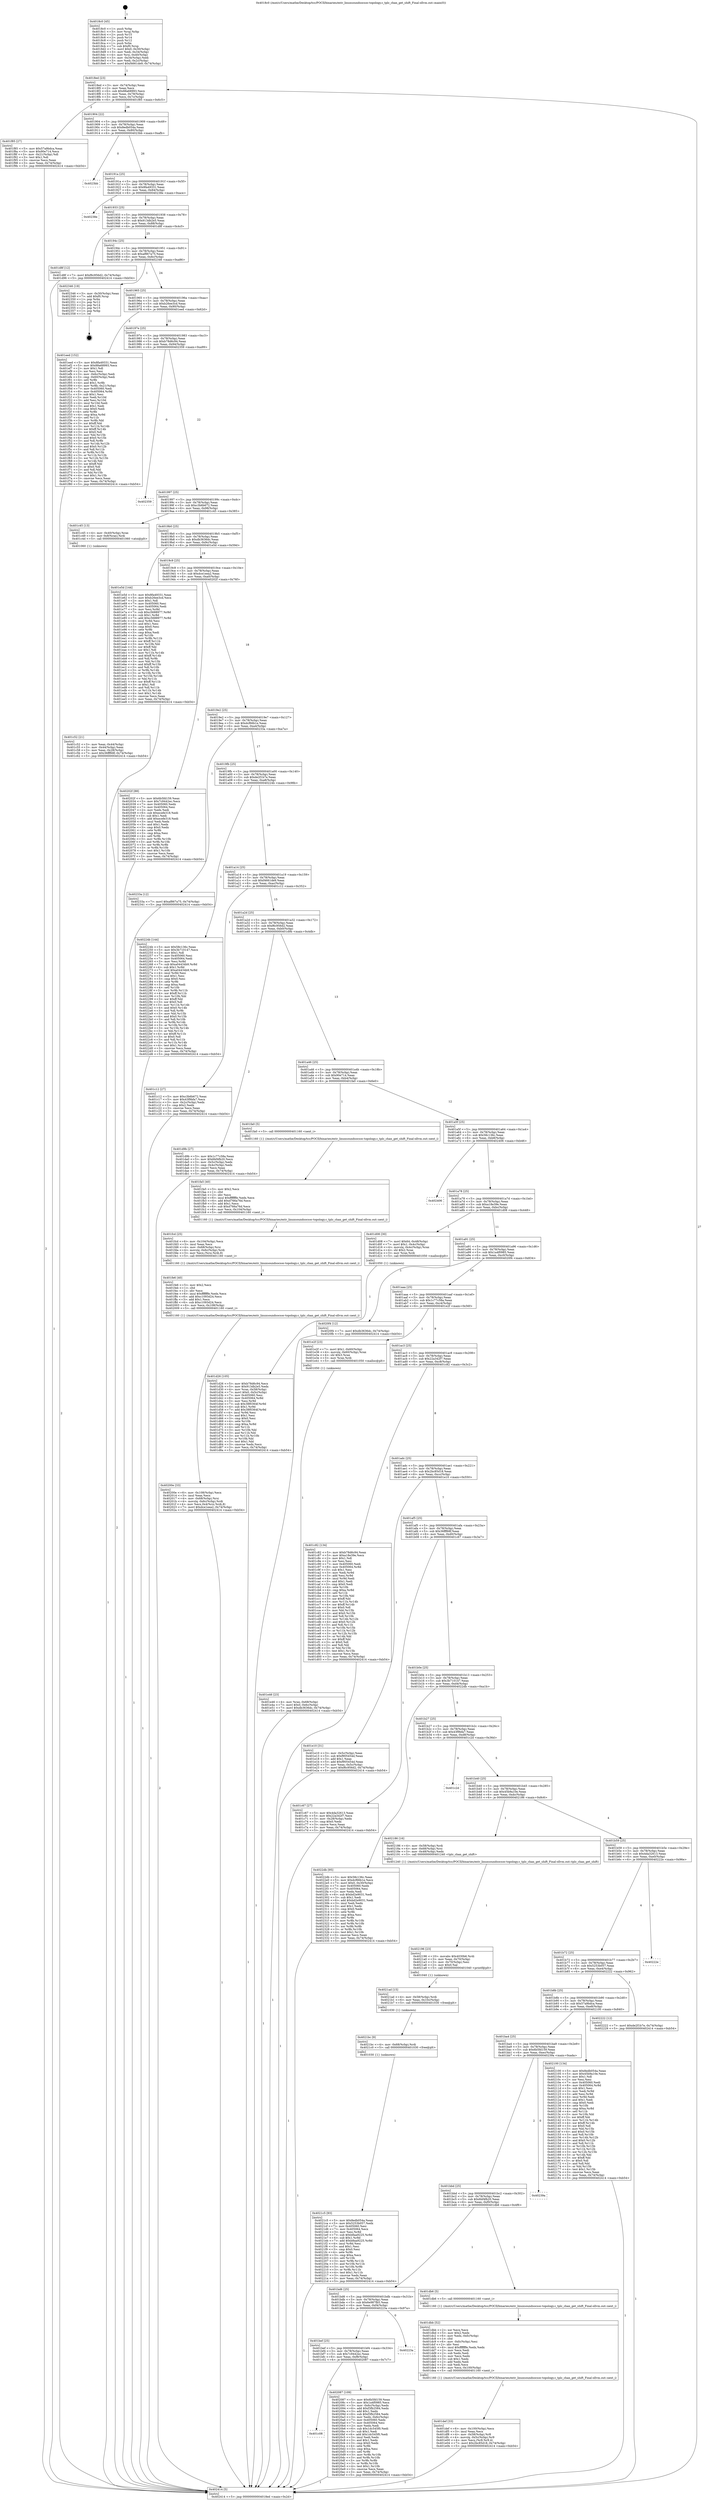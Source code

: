 digraph "0x4018c0" {
  label = "0x4018c0 (/mnt/c/Users/mathe/Desktop/tcc/POCII/binaries/extr_linuxsoundsocsoc-topology.c_tplc_chan_get_shift_Final-ollvm.out::main(0))"
  labelloc = "t"
  node[shape=record]

  Entry [label="",width=0.3,height=0.3,shape=circle,fillcolor=black,style=filled]
  "0x4018ed" [label="{
     0x4018ed [23]\l
     | [instrs]\l
     &nbsp;&nbsp;0x4018ed \<+3\>: mov -0x74(%rbp),%eax\l
     &nbsp;&nbsp;0x4018f0 \<+2\>: mov %eax,%ecx\l
     &nbsp;&nbsp;0x4018f2 \<+6\>: sub $0x88a68993,%ecx\l
     &nbsp;&nbsp;0x4018f8 \<+3\>: mov %eax,-0x78(%rbp)\l
     &nbsp;&nbsp;0x4018fb \<+3\>: mov %ecx,-0x7c(%rbp)\l
     &nbsp;&nbsp;0x4018fe \<+6\>: je 0000000000401f85 \<main+0x6c5\>\l
  }"]
  "0x401f85" [label="{
     0x401f85 [27]\l
     | [instrs]\l
     &nbsp;&nbsp;0x401f85 \<+5\>: mov $0x57a9bdca,%eax\l
     &nbsp;&nbsp;0x401f8a \<+5\>: mov $0x90e714,%ecx\l
     &nbsp;&nbsp;0x401f8f \<+3\>: mov -0x21(%rbp),%dl\l
     &nbsp;&nbsp;0x401f92 \<+3\>: test $0x1,%dl\l
     &nbsp;&nbsp;0x401f95 \<+3\>: cmovne %ecx,%eax\l
     &nbsp;&nbsp;0x401f98 \<+3\>: mov %eax,-0x74(%rbp)\l
     &nbsp;&nbsp;0x401f9b \<+5\>: jmp 0000000000402414 \<main+0xb54\>\l
  }"]
  "0x401904" [label="{
     0x401904 [22]\l
     | [instrs]\l
     &nbsp;&nbsp;0x401904 \<+5\>: jmp 0000000000401909 \<main+0x49\>\l
     &nbsp;&nbsp;0x401909 \<+3\>: mov -0x78(%rbp),%eax\l
     &nbsp;&nbsp;0x40190c \<+5\>: sub $0x8edb054a,%eax\l
     &nbsp;&nbsp;0x401911 \<+3\>: mov %eax,-0x80(%rbp)\l
     &nbsp;&nbsp;0x401914 \<+6\>: je 00000000004023bb \<main+0xafb\>\l
  }"]
  Exit [label="",width=0.3,height=0.3,shape=circle,fillcolor=black,style=filled,peripheries=2]
  "0x4023bb" [label="{
     0x4023bb\l
  }", style=dashed]
  "0x40191a" [label="{
     0x40191a [25]\l
     | [instrs]\l
     &nbsp;&nbsp;0x40191a \<+5\>: jmp 000000000040191f \<main+0x5f\>\l
     &nbsp;&nbsp;0x40191f \<+3\>: mov -0x78(%rbp),%eax\l
     &nbsp;&nbsp;0x401922 \<+5\>: sub $0x8fa49331,%eax\l
     &nbsp;&nbsp;0x401927 \<+6\>: mov %eax,-0x84(%rbp)\l
     &nbsp;&nbsp;0x40192d \<+6\>: je 000000000040238e \<main+0xace\>\l
  }"]
  "0x4021c5" [label="{
     0x4021c5 [93]\l
     | [instrs]\l
     &nbsp;&nbsp;0x4021c5 \<+5\>: mov $0x8edb054a,%eax\l
     &nbsp;&nbsp;0x4021ca \<+5\>: mov $0x5253b057,%edx\l
     &nbsp;&nbsp;0x4021cf \<+7\>: mov 0x405060,%esi\l
     &nbsp;&nbsp;0x4021d6 \<+7\>: mov 0x405064,%ecx\l
     &nbsp;&nbsp;0x4021dd \<+3\>: mov %esi,%r8d\l
     &nbsp;&nbsp;0x4021e0 \<+7\>: sub $0xb8aa9225,%r8d\l
     &nbsp;&nbsp;0x4021e7 \<+4\>: sub $0x1,%r8d\l
     &nbsp;&nbsp;0x4021eb \<+7\>: add $0xb8aa9225,%r8d\l
     &nbsp;&nbsp;0x4021f2 \<+4\>: imul %r8d,%esi\l
     &nbsp;&nbsp;0x4021f6 \<+3\>: and $0x1,%esi\l
     &nbsp;&nbsp;0x4021f9 \<+3\>: cmp $0x0,%esi\l
     &nbsp;&nbsp;0x4021fc \<+4\>: sete %r9b\l
     &nbsp;&nbsp;0x402200 \<+3\>: cmp $0xa,%ecx\l
     &nbsp;&nbsp;0x402203 \<+4\>: setl %r10b\l
     &nbsp;&nbsp;0x402207 \<+3\>: mov %r9b,%r11b\l
     &nbsp;&nbsp;0x40220a \<+3\>: and %r10b,%r11b\l
     &nbsp;&nbsp;0x40220d \<+3\>: xor %r10b,%r9b\l
     &nbsp;&nbsp;0x402210 \<+3\>: or %r9b,%r11b\l
     &nbsp;&nbsp;0x402213 \<+4\>: test $0x1,%r11b\l
     &nbsp;&nbsp;0x402217 \<+3\>: cmovne %edx,%eax\l
     &nbsp;&nbsp;0x40221a \<+3\>: mov %eax,-0x74(%rbp)\l
     &nbsp;&nbsp;0x40221d \<+5\>: jmp 0000000000402414 \<main+0xb54\>\l
  }"]
  "0x40238e" [label="{
     0x40238e\l
  }", style=dashed]
  "0x401933" [label="{
     0x401933 [25]\l
     | [instrs]\l
     &nbsp;&nbsp;0x401933 \<+5\>: jmp 0000000000401938 \<main+0x78\>\l
     &nbsp;&nbsp;0x401938 \<+3\>: mov -0x78(%rbp),%eax\l
     &nbsp;&nbsp;0x40193b \<+5\>: sub $0x913db2e5,%eax\l
     &nbsp;&nbsp;0x401940 \<+6\>: mov %eax,-0x88(%rbp)\l
     &nbsp;&nbsp;0x401946 \<+6\>: je 0000000000401d8f \<main+0x4cf\>\l
  }"]
  "0x4021bc" [label="{
     0x4021bc [9]\l
     | [instrs]\l
     &nbsp;&nbsp;0x4021bc \<+4\>: mov -0x68(%rbp),%rdi\l
     &nbsp;&nbsp;0x4021c0 \<+5\>: call 0000000000401030 \<free@plt\>\l
     | [calls]\l
     &nbsp;&nbsp;0x401030 \{1\} (unknown)\l
  }"]
  "0x401d8f" [label="{
     0x401d8f [12]\l
     | [instrs]\l
     &nbsp;&nbsp;0x401d8f \<+7\>: movl $0xf6c956d2,-0x74(%rbp)\l
     &nbsp;&nbsp;0x401d96 \<+5\>: jmp 0000000000402414 \<main+0xb54\>\l
  }"]
  "0x40194c" [label="{
     0x40194c [25]\l
     | [instrs]\l
     &nbsp;&nbsp;0x40194c \<+5\>: jmp 0000000000401951 \<main+0x91\>\l
     &nbsp;&nbsp;0x401951 \<+3\>: mov -0x78(%rbp),%eax\l
     &nbsp;&nbsp;0x401954 \<+5\>: sub $0xaf867a75,%eax\l
     &nbsp;&nbsp;0x401959 \<+6\>: mov %eax,-0x8c(%rbp)\l
     &nbsp;&nbsp;0x40195f \<+6\>: je 0000000000402346 \<main+0xa86\>\l
  }"]
  "0x4021ad" [label="{
     0x4021ad [15]\l
     | [instrs]\l
     &nbsp;&nbsp;0x4021ad \<+4\>: mov -0x58(%rbp),%rdi\l
     &nbsp;&nbsp;0x4021b1 \<+6\>: mov %eax,-0x10c(%rbp)\l
     &nbsp;&nbsp;0x4021b7 \<+5\>: call 0000000000401030 \<free@plt\>\l
     | [calls]\l
     &nbsp;&nbsp;0x401030 \{1\} (unknown)\l
  }"]
  "0x402346" [label="{
     0x402346 [19]\l
     | [instrs]\l
     &nbsp;&nbsp;0x402346 \<+3\>: mov -0x30(%rbp),%eax\l
     &nbsp;&nbsp;0x402349 \<+7\>: add $0xf0,%rsp\l
     &nbsp;&nbsp;0x402350 \<+1\>: pop %rbx\l
     &nbsp;&nbsp;0x402351 \<+2\>: pop %r12\l
     &nbsp;&nbsp;0x402353 \<+2\>: pop %r14\l
     &nbsp;&nbsp;0x402355 \<+2\>: pop %r15\l
     &nbsp;&nbsp;0x402357 \<+1\>: pop %rbp\l
     &nbsp;&nbsp;0x402358 \<+1\>: ret\l
  }"]
  "0x401965" [label="{
     0x401965 [25]\l
     | [instrs]\l
     &nbsp;&nbsp;0x401965 \<+5\>: jmp 000000000040196a \<main+0xaa\>\l
     &nbsp;&nbsp;0x40196a \<+3\>: mov -0x78(%rbp),%eax\l
     &nbsp;&nbsp;0x40196d \<+5\>: sub $0xb26ee3cd,%eax\l
     &nbsp;&nbsp;0x401972 \<+6\>: mov %eax,-0x90(%rbp)\l
     &nbsp;&nbsp;0x401978 \<+6\>: je 0000000000401eed \<main+0x62d\>\l
  }"]
  "0x402196" [label="{
     0x402196 [23]\l
     | [instrs]\l
     &nbsp;&nbsp;0x402196 \<+10\>: movabs $0x4030b6,%rdi\l
     &nbsp;&nbsp;0x4021a0 \<+3\>: mov %eax,-0x70(%rbp)\l
     &nbsp;&nbsp;0x4021a3 \<+3\>: mov -0x70(%rbp),%esi\l
     &nbsp;&nbsp;0x4021a6 \<+2\>: mov $0x0,%al\l
     &nbsp;&nbsp;0x4021a8 \<+5\>: call 0000000000401040 \<printf@plt\>\l
     | [calls]\l
     &nbsp;&nbsp;0x401040 \{1\} (unknown)\l
  }"]
  "0x401eed" [label="{
     0x401eed [152]\l
     | [instrs]\l
     &nbsp;&nbsp;0x401eed \<+5\>: mov $0x8fa49331,%eax\l
     &nbsp;&nbsp;0x401ef2 \<+5\>: mov $0x88a68993,%ecx\l
     &nbsp;&nbsp;0x401ef7 \<+2\>: mov $0x1,%dl\l
     &nbsp;&nbsp;0x401ef9 \<+2\>: xor %esi,%esi\l
     &nbsp;&nbsp;0x401efb \<+3\>: mov -0x6c(%rbp),%edi\l
     &nbsp;&nbsp;0x401efe \<+3\>: cmp -0x60(%rbp),%edi\l
     &nbsp;&nbsp;0x401f01 \<+4\>: setl %r8b\l
     &nbsp;&nbsp;0x401f05 \<+4\>: and $0x1,%r8b\l
     &nbsp;&nbsp;0x401f09 \<+4\>: mov %r8b,-0x21(%rbp)\l
     &nbsp;&nbsp;0x401f0d \<+7\>: mov 0x405060,%edi\l
     &nbsp;&nbsp;0x401f14 \<+8\>: mov 0x405064,%r9d\l
     &nbsp;&nbsp;0x401f1c \<+3\>: sub $0x1,%esi\l
     &nbsp;&nbsp;0x401f1f \<+3\>: mov %edi,%r10d\l
     &nbsp;&nbsp;0x401f22 \<+3\>: add %esi,%r10d\l
     &nbsp;&nbsp;0x401f25 \<+4\>: imul %r10d,%edi\l
     &nbsp;&nbsp;0x401f29 \<+3\>: and $0x1,%edi\l
     &nbsp;&nbsp;0x401f2c \<+3\>: cmp $0x0,%edi\l
     &nbsp;&nbsp;0x401f2f \<+4\>: sete %r8b\l
     &nbsp;&nbsp;0x401f33 \<+4\>: cmp $0xa,%r9d\l
     &nbsp;&nbsp;0x401f37 \<+4\>: setl %r11b\l
     &nbsp;&nbsp;0x401f3b \<+3\>: mov %r8b,%bl\l
     &nbsp;&nbsp;0x401f3e \<+3\>: xor $0xff,%bl\l
     &nbsp;&nbsp;0x401f41 \<+3\>: mov %r11b,%r14b\l
     &nbsp;&nbsp;0x401f44 \<+4\>: xor $0xff,%r14b\l
     &nbsp;&nbsp;0x401f48 \<+3\>: xor $0x0,%dl\l
     &nbsp;&nbsp;0x401f4b \<+3\>: mov %bl,%r15b\l
     &nbsp;&nbsp;0x401f4e \<+4\>: and $0x0,%r15b\l
     &nbsp;&nbsp;0x401f52 \<+3\>: and %dl,%r8b\l
     &nbsp;&nbsp;0x401f55 \<+3\>: mov %r14b,%r12b\l
     &nbsp;&nbsp;0x401f58 \<+4\>: and $0x0,%r12b\l
     &nbsp;&nbsp;0x401f5c \<+3\>: and %dl,%r11b\l
     &nbsp;&nbsp;0x401f5f \<+3\>: or %r8b,%r15b\l
     &nbsp;&nbsp;0x401f62 \<+3\>: or %r11b,%r12b\l
     &nbsp;&nbsp;0x401f65 \<+3\>: xor %r12b,%r15b\l
     &nbsp;&nbsp;0x401f68 \<+3\>: or %r14b,%bl\l
     &nbsp;&nbsp;0x401f6b \<+3\>: xor $0xff,%bl\l
     &nbsp;&nbsp;0x401f6e \<+3\>: or $0x0,%dl\l
     &nbsp;&nbsp;0x401f71 \<+2\>: and %dl,%bl\l
     &nbsp;&nbsp;0x401f73 \<+3\>: or %bl,%r15b\l
     &nbsp;&nbsp;0x401f76 \<+4\>: test $0x1,%r15b\l
     &nbsp;&nbsp;0x401f7a \<+3\>: cmovne %ecx,%eax\l
     &nbsp;&nbsp;0x401f7d \<+3\>: mov %eax,-0x74(%rbp)\l
     &nbsp;&nbsp;0x401f80 \<+5\>: jmp 0000000000402414 \<main+0xb54\>\l
  }"]
  "0x40197e" [label="{
     0x40197e [25]\l
     | [instrs]\l
     &nbsp;&nbsp;0x40197e \<+5\>: jmp 0000000000401983 \<main+0xc3\>\l
     &nbsp;&nbsp;0x401983 \<+3\>: mov -0x78(%rbp),%eax\l
     &nbsp;&nbsp;0x401986 \<+5\>: sub $0xb78d6c94,%eax\l
     &nbsp;&nbsp;0x40198b \<+6\>: mov %eax,-0x94(%rbp)\l
     &nbsp;&nbsp;0x401991 \<+6\>: je 0000000000402359 \<main+0xa99\>\l
  }"]
  "0x401c08" [label="{
     0x401c08\l
  }", style=dashed]
  "0x402359" [label="{
     0x402359\l
  }", style=dashed]
  "0x401997" [label="{
     0x401997 [25]\l
     | [instrs]\l
     &nbsp;&nbsp;0x401997 \<+5\>: jmp 000000000040199c \<main+0xdc\>\l
     &nbsp;&nbsp;0x40199c \<+3\>: mov -0x78(%rbp),%eax\l
     &nbsp;&nbsp;0x40199f \<+5\>: sub $0xc3b6b672,%eax\l
     &nbsp;&nbsp;0x4019a4 \<+6\>: mov %eax,-0x98(%rbp)\l
     &nbsp;&nbsp;0x4019aa \<+6\>: je 0000000000401c45 \<main+0x385\>\l
  }"]
  "0x402087" [label="{
     0x402087 [109]\l
     | [instrs]\l
     &nbsp;&nbsp;0x402087 \<+5\>: mov $0x6b5fd159,%eax\l
     &nbsp;&nbsp;0x40208c \<+5\>: mov $0x1a4f0985,%ecx\l
     &nbsp;&nbsp;0x402091 \<+3\>: mov -0x6c(%rbp),%edx\l
     &nbsp;&nbsp;0x402094 \<+6\>: add $0xf3fb2584,%edx\l
     &nbsp;&nbsp;0x40209a \<+3\>: add $0x1,%edx\l
     &nbsp;&nbsp;0x40209d \<+6\>: sub $0xf3fb2584,%edx\l
     &nbsp;&nbsp;0x4020a3 \<+3\>: mov %edx,-0x6c(%rbp)\l
     &nbsp;&nbsp;0x4020a6 \<+7\>: mov 0x405060,%edx\l
     &nbsp;&nbsp;0x4020ad \<+7\>: mov 0x405064,%esi\l
     &nbsp;&nbsp;0x4020b4 \<+2\>: mov %edx,%edi\l
     &nbsp;&nbsp;0x4020b6 \<+6\>: sub $0x1dc545f0,%edi\l
     &nbsp;&nbsp;0x4020bc \<+3\>: sub $0x1,%edi\l
     &nbsp;&nbsp;0x4020bf \<+6\>: add $0x1dc545f0,%edi\l
     &nbsp;&nbsp;0x4020c5 \<+3\>: imul %edi,%edx\l
     &nbsp;&nbsp;0x4020c8 \<+3\>: and $0x1,%edx\l
     &nbsp;&nbsp;0x4020cb \<+3\>: cmp $0x0,%edx\l
     &nbsp;&nbsp;0x4020ce \<+4\>: sete %r8b\l
     &nbsp;&nbsp;0x4020d2 \<+3\>: cmp $0xa,%esi\l
     &nbsp;&nbsp;0x4020d5 \<+4\>: setl %r9b\l
     &nbsp;&nbsp;0x4020d9 \<+3\>: mov %r8b,%r10b\l
     &nbsp;&nbsp;0x4020dc \<+3\>: and %r9b,%r10b\l
     &nbsp;&nbsp;0x4020df \<+3\>: xor %r9b,%r8b\l
     &nbsp;&nbsp;0x4020e2 \<+3\>: or %r8b,%r10b\l
     &nbsp;&nbsp;0x4020e5 \<+4\>: test $0x1,%r10b\l
     &nbsp;&nbsp;0x4020e9 \<+3\>: cmovne %ecx,%eax\l
     &nbsp;&nbsp;0x4020ec \<+3\>: mov %eax,-0x74(%rbp)\l
     &nbsp;&nbsp;0x4020ef \<+5\>: jmp 0000000000402414 \<main+0xb54\>\l
  }"]
  "0x401c45" [label="{
     0x401c45 [13]\l
     | [instrs]\l
     &nbsp;&nbsp;0x401c45 \<+4\>: mov -0x40(%rbp),%rax\l
     &nbsp;&nbsp;0x401c49 \<+4\>: mov 0x8(%rax),%rdi\l
     &nbsp;&nbsp;0x401c4d \<+5\>: call 0000000000401060 \<atoi@plt\>\l
     | [calls]\l
     &nbsp;&nbsp;0x401060 \{1\} (unknown)\l
  }"]
  "0x4019b0" [label="{
     0x4019b0 [25]\l
     | [instrs]\l
     &nbsp;&nbsp;0x4019b0 \<+5\>: jmp 00000000004019b5 \<main+0xf5\>\l
     &nbsp;&nbsp;0x4019b5 \<+3\>: mov -0x78(%rbp),%eax\l
     &nbsp;&nbsp;0x4019b8 \<+5\>: sub $0xdb3636dc,%eax\l
     &nbsp;&nbsp;0x4019bd \<+6\>: mov %eax,-0x9c(%rbp)\l
     &nbsp;&nbsp;0x4019c3 \<+6\>: je 0000000000401e5d \<main+0x59d\>\l
  }"]
  "0x401bef" [label="{
     0x401bef [25]\l
     | [instrs]\l
     &nbsp;&nbsp;0x401bef \<+5\>: jmp 0000000000401bf4 \<main+0x334\>\l
     &nbsp;&nbsp;0x401bf4 \<+3\>: mov -0x78(%rbp),%eax\l
     &nbsp;&nbsp;0x401bf7 \<+5\>: sub $0x7c9442ec,%eax\l
     &nbsp;&nbsp;0x401bfc \<+6\>: mov %eax,-0xf8(%rbp)\l
     &nbsp;&nbsp;0x401c02 \<+6\>: je 0000000000402087 \<main+0x7c7\>\l
  }"]
  "0x401e5d" [label="{
     0x401e5d [144]\l
     | [instrs]\l
     &nbsp;&nbsp;0x401e5d \<+5\>: mov $0x8fa49331,%eax\l
     &nbsp;&nbsp;0x401e62 \<+5\>: mov $0xb26ee3cd,%ecx\l
     &nbsp;&nbsp;0x401e67 \<+2\>: mov $0x1,%dl\l
     &nbsp;&nbsp;0x401e69 \<+7\>: mov 0x405060,%esi\l
     &nbsp;&nbsp;0x401e70 \<+7\>: mov 0x405064,%edi\l
     &nbsp;&nbsp;0x401e77 \<+3\>: mov %esi,%r8d\l
     &nbsp;&nbsp;0x401e7a \<+7\>: sub $0xc5688977,%r8d\l
     &nbsp;&nbsp;0x401e81 \<+4\>: sub $0x1,%r8d\l
     &nbsp;&nbsp;0x401e85 \<+7\>: add $0xc5688977,%r8d\l
     &nbsp;&nbsp;0x401e8c \<+4\>: imul %r8d,%esi\l
     &nbsp;&nbsp;0x401e90 \<+3\>: and $0x1,%esi\l
     &nbsp;&nbsp;0x401e93 \<+3\>: cmp $0x0,%esi\l
     &nbsp;&nbsp;0x401e96 \<+4\>: sete %r9b\l
     &nbsp;&nbsp;0x401e9a \<+3\>: cmp $0xa,%edi\l
     &nbsp;&nbsp;0x401e9d \<+4\>: setl %r10b\l
     &nbsp;&nbsp;0x401ea1 \<+3\>: mov %r9b,%r11b\l
     &nbsp;&nbsp;0x401ea4 \<+4\>: xor $0xff,%r11b\l
     &nbsp;&nbsp;0x401ea8 \<+3\>: mov %r10b,%bl\l
     &nbsp;&nbsp;0x401eab \<+3\>: xor $0xff,%bl\l
     &nbsp;&nbsp;0x401eae \<+3\>: xor $0x1,%dl\l
     &nbsp;&nbsp;0x401eb1 \<+3\>: mov %r11b,%r14b\l
     &nbsp;&nbsp;0x401eb4 \<+4\>: and $0xff,%r14b\l
     &nbsp;&nbsp;0x401eb8 \<+3\>: and %dl,%r9b\l
     &nbsp;&nbsp;0x401ebb \<+3\>: mov %bl,%r15b\l
     &nbsp;&nbsp;0x401ebe \<+4\>: and $0xff,%r15b\l
     &nbsp;&nbsp;0x401ec2 \<+3\>: and %dl,%r10b\l
     &nbsp;&nbsp;0x401ec5 \<+3\>: or %r9b,%r14b\l
     &nbsp;&nbsp;0x401ec8 \<+3\>: or %r10b,%r15b\l
     &nbsp;&nbsp;0x401ecb \<+3\>: xor %r15b,%r14b\l
     &nbsp;&nbsp;0x401ece \<+3\>: or %bl,%r11b\l
     &nbsp;&nbsp;0x401ed1 \<+4\>: xor $0xff,%r11b\l
     &nbsp;&nbsp;0x401ed5 \<+3\>: or $0x1,%dl\l
     &nbsp;&nbsp;0x401ed8 \<+3\>: and %dl,%r11b\l
     &nbsp;&nbsp;0x401edb \<+3\>: or %r11b,%r14b\l
     &nbsp;&nbsp;0x401ede \<+4\>: test $0x1,%r14b\l
     &nbsp;&nbsp;0x401ee2 \<+3\>: cmovne %ecx,%eax\l
     &nbsp;&nbsp;0x401ee5 \<+3\>: mov %eax,-0x74(%rbp)\l
     &nbsp;&nbsp;0x401ee8 \<+5\>: jmp 0000000000402414 \<main+0xb54\>\l
  }"]
  "0x4019c9" [label="{
     0x4019c9 [25]\l
     | [instrs]\l
     &nbsp;&nbsp;0x4019c9 \<+5\>: jmp 00000000004019ce \<main+0x10e\>\l
     &nbsp;&nbsp;0x4019ce \<+3\>: mov -0x78(%rbp),%eax\l
     &nbsp;&nbsp;0x4019d1 \<+5\>: sub $0xdce1eea2,%eax\l
     &nbsp;&nbsp;0x4019d6 \<+6\>: mov %eax,-0xa0(%rbp)\l
     &nbsp;&nbsp;0x4019dc \<+6\>: je 000000000040202f \<main+0x76f\>\l
  }"]
  "0x40223a" [label="{
     0x40223a\l
  }", style=dashed]
  "0x40202f" [label="{
     0x40202f [88]\l
     | [instrs]\l
     &nbsp;&nbsp;0x40202f \<+5\>: mov $0x6b5fd159,%eax\l
     &nbsp;&nbsp;0x402034 \<+5\>: mov $0x7c9442ec,%ecx\l
     &nbsp;&nbsp;0x402039 \<+7\>: mov 0x405060,%edx\l
     &nbsp;&nbsp;0x402040 \<+7\>: mov 0x405064,%esi\l
     &nbsp;&nbsp;0x402047 \<+2\>: mov %edx,%edi\l
     &nbsp;&nbsp;0x402049 \<+6\>: sub $0xecefe318,%edi\l
     &nbsp;&nbsp;0x40204f \<+3\>: sub $0x1,%edi\l
     &nbsp;&nbsp;0x402052 \<+6\>: add $0xecefe318,%edi\l
     &nbsp;&nbsp;0x402058 \<+3\>: imul %edi,%edx\l
     &nbsp;&nbsp;0x40205b \<+3\>: and $0x1,%edx\l
     &nbsp;&nbsp;0x40205e \<+3\>: cmp $0x0,%edx\l
     &nbsp;&nbsp;0x402061 \<+4\>: sete %r8b\l
     &nbsp;&nbsp;0x402065 \<+3\>: cmp $0xa,%esi\l
     &nbsp;&nbsp;0x402068 \<+4\>: setl %r9b\l
     &nbsp;&nbsp;0x40206c \<+3\>: mov %r8b,%r10b\l
     &nbsp;&nbsp;0x40206f \<+3\>: and %r9b,%r10b\l
     &nbsp;&nbsp;0x402072 \<+3\>: xor %r9b,%r8b\l
     &nbsp;&nbsp;0x402075 \<+3\>: or %r8b,%r10b\l
     &nbsp;&nbsp;0x402078 \<+4\>: test $0x1,%r10b\l
     &nbsp;&nbsp;0x40207c \<+3\>: cmovne %ecx,%eax\l
     &nbsp;&nbsp;0x40207f \<+3\>: mov %eax,-0x74(%rbp)\l
     &nbsp;&nbsp;0x402082 \<+5\>: jmp 0000000000402414 \<main+0xb54\>\l
  }"]
  "0x4019e2" [label="{
     0x4019e2 [25]\l
     | [instrs]\l
     &nbsp;&nbsp;0x4019e2 \<+5\>: jmp 00000000004019e7 \<main+0x127\>\l
     &nbsp;&nbsp;0x4019e7 \<+3\>: mov -0x78(%rbp),%eax\l
     &nbsp;&nbsp;0x4019ea \<+5\>: sub $0xdcf66b1e,%eax\l
     &nbsp;&nbsp;0x4019ef \<+6\>: mov %eax,-0xa4(%rbp)\l
     &nbsp;&nbsp;0x4019f5 \<+6\>: je 000000000040233a \<main+0xa7a\>\l
  }"]
  "0x40200e" [label="{
     0x40200e [33]\l
     | [instrs]\l
     &nbsp;&nbsp;0x40200e \<+6\>: mov -0x108(%rbp),%ecx\l
     &nbsp;&nbsp;0x402014 \<+3\>: imul %eax,%ecx\l
     &nbsp;&nbsp;0x402017 \<+4\>: mov -0x68(%rbp),%rsi\l
     &nbsp;&nbsp;0x40201b \<+4\>: movslq -0x6c(%rbp),%rdi\l
     &nbsp;&nbsp;0x40201f \<+4\>: mov %ecx,0x4(%rsi,%rdi,8)\l
     &nbsp;&nbsp;0x402023 \<+7\>: movl $0xdce1eea2,-0x74(%rbp)\l
     &nbsp;&nbsp;0x40202a \<+5\>: jmp 0000000000402414 \<main+0xb54\>\l
  }"]
  "0x40233a" [label="{
     0x40233a [12]\l
     | [instrs]\l
     &nbsp;&nbsp;0x40233a \<+7\>: movl $0xaf867a75,-0x74(%rbp)\l
     &nbsp;&nbsp;0x402341 \<+5\>: jmp 0000000000402414 \<main+0xb54\>\l
  }"]
  "0x4019fb" [label="{
     0x4019fb [25]\l
     | [instrs]\l
     &nbsp;&nbsp;0x4019fb \<+5\>: jmp 0000000000401a00 \<main+0x140\>\l
     &nbsp;&nbsp;0x401a00 \<+3\>: mov -0x78(%rbp),%eax\l
     &nbsp;&nbsp;0x401a03 \<+5\>: sub $0xde2f1b7e,%eax\l
     &nbsp;&nbsp;0x401a08 \<+6\>: mov %eax,-0xa8(%rbp)\l
     &nbsp;&nbsp;0x401a0e \<+6\>: je 000000000040224b \<main+0x98b\>\l
  }"]
  "0x401fe6" [label="{
     0x401fe6 [40]\l
     | [instrs]\l
     &nbsp;&nbsp;0x401fe6 \<+5\>: mov $0x2,%ecx\l
     &nbsp;&nbsp;0x401feb \<+1\>: cltd\l
     &nbsp;&nbsp;0x401fec \<+2\>: idiv %ecx\l
     &nbsp;&nbsp;0x401fee \<+6\>: imul $0xfffffffe,%edx,%ecx\l
     &nbsp;&nbsp;0x401ff4 \<+6\>: add $0xc1093d24,%ecx\l
     &nbsp;&nbsp;0x401ffa \<+3\>: add $0x1,%ecx\l
     &nbsp;&nbsp;0x401ffd \<+6\>: sub $0xc1093d24,%ecx\l
     &nbsp;&nbsp;0x402003 \<+6\>: mov %ecx,-0x108(%rbp)\l
     &nbsp;&nbsp;0x402009 \<+5\>: call 0000000000401160 \<next_i\>\l
     | [calls]\l
     &nbsp;&nbsp;0x401160 \{1\} (/mnt/c/Users/mathe/Desktop/tcc/POCII/binaries/extr_linuxsoundsocsoc-topology.c_tplc_chan_get_shift_Final-ollvm.out::next_i)\l
  }"]
  "0x40224b" [label="{
     0x40224b [144]\l
     | [instrs]\l
     &nbsp;&nbsp;0x40224b \<+5\>: mov $0x58c136c,%eax\l
     &nbsp;&nbsp;0x402250 \<+5\>: mov $0x3b710147,%ecx\l
     &nbsp;&nbsp;0x402255 \<+2\>: mov $0x1,%dl\l
     &nbsp;&nbsp;0x402257 \<+7\>: mov 0x405060,%esi\l
     &nbsp;&nbsp;0x40225e \<+7\>: mov 0x405064,%edi\l
     &nbsp;&nbsp;0x402265 \<+3\>: mov %esi,%r8d\l
     &nbsp;&nbsp;0x402268 \<+7\>: sub $0xa04434b9,%r8d\l
     &nbsp;&nbsp;0x40226f \<+4\>: sub $0x1,%r8d\l
     &nbsp;&nbsp;0x402273 \<+7\>: add $0xa04434b9,%r8d\l
     &nbsp;&nbsp;0x40227a \<+4\>: imul %r8d,%esi\l
     &nbsp;&nbsp;0x40227e \<+3\>: and $0x1,%esi\l
     &nbsp;&nbsp;0x402281 \<+3\>: cmp $0x0,%esi\l
     &nbsp;&nbsp;0x402284 \<+4\>: sete %r9b\l
     &nbsp;&nbsp;0x402288 \<+3\>: cmp $0xa,%edi\l
     &nbsp;&nbsp;0x40228b \<+4\>: setl %r10b\l
     &nbsp;&nbsp;0x40228f \<+3\>: mov %r9b,%r11b\l
     &nbsp;&nbsp;0x402292 \<+4\>: xor $0xff,%r11b\l
     &nbsp;&nbsp;0x402296 \<+3\>: mov %r10b,%bl\l
     &nbsp;&nbsp;0x402299 \<+3\>: xor $0xff,%bl\l
     &nbsp;&nbsp;0x40229c \<+3\>: xor $0x0,%dl\l
     &nbsp;&nbsp;0x40229f \<+3\>: mov %r11b,%r14b\l
     &nbsp;&nbsp;0x4022a2 \<+4\>: and $0x0,%r14b\l
     &nbsp;&nbsp;0x4022a6 \<+3\>: and %dl,%r9b\l
     &nbsp;&nbsp;0x4022a9 \<+3\>: mov %bl,%r15b\l
     &nbsp;&nbsp;0x4022ac \<+4\>: and $0x0,%r15b\l
     &nbsp;&nbsp;0x4022b0 \<+3\>: and %dl,%r10b\l
     &nbsp;&nbsp;0x4022b3 \<+3\>: or %r9b,%r14b\l
     &nbsp;&nbsp;0x4022b6 \<+3\>: or %r10b,%r15b\l
     &nbsp;&nbsp;0x4022b9 \<+3\>: xor %r15b,%r14b\l
     &nbsp;&nbsp;0x4022bc \<+3\>: or %bl,%r11b\l
     &nbsp;&nbsp;0x4022bf \<+4\>: xor $0xff,%r11b\l
     &nbsp;&nbsp;0x4022c3 \<+3\>: or $0x0,%dl\l
     &nbsp;&nbsp;0x4022c6 \<+3\>: and %dl,%r11b\l
     &nbsp;&nbsp;0x4022c9 \<+3\>: or %r11b,%r14b\l
     &nbsp;&nbsp;0x4022cc \<+4\>: test $0x1,%r14b\l
     &nbsp;&nbsp;0x4022d0 \<+3\>: cmovne %ecx,%eax\l
     &nbsp;&nbsp;0x4022d3 \<+3\>: mov %eax,-0x74(%rbp)\l
     &nbsp;&nbsp;0x4022d6 \<+5\>: jmp 0000000000402414 \<main+0xb54\>\l
  }"]
  "0x401a14" [label="{
     0x401a14 [25]\l
     | [instrs]\l
     &nbsp;&nbsp;0x401a14 \<+5\>: jmp 0000000000401a19 \<main+0x159\>\l
     &nbsp;&nbsp;0x401a19 \<+3\>: mov -0x78(%rbp),%eax\l
     &nbsp;&nbsp;0x401a1c \<+5\>: sub $0xf4661de9,%eax\l
     &nbsp;&nbsp;0x401a21 \<+6\>: mov %eax,-0xac(%rbp)\l
     &nbsp;&nbsp;0x401a27 \<+6\>: je 0000000000401c12 \<main+0x352\>\l
  }"]
  "0x401fcd" [label="{
     0x401fcd [25]\l
     | [instrs]\l
     &nbsp;&nbsp;0x401fcd \<+6\>: mov -0x104(%rbp),%ecx\l
     &nbsp;&nbsp;0x401fd3 \<+3\>: imul %eax,%ecx\l
     &nbsp;&nbsp;0x401fd6 \<+4\>: mov -0x68(%rbp),%rsi\l
     &nbsp;&nbsp;0x401fda \<+4\>: movslq -0x6c(%rbp),%rdi\l
     &nbsp;&nbsp;0x401fde \<+3\>: mov %ecx,(%rsi,%rdi,8)\l
     &nbsp;&nbsp;0x401fe1 \<+5\>: call 0000000000401160 \<next_i\>\l
     | [calls]\l
     &nbsp;&nbsp;0x401160 \{1\} (/mnt/c/Users/mathe/Desktop/tcc/POCII/binaries/extr_linuxsoundsocsoc-topology.c_tplc_chan_get_shift_Final-ollvm.out::next_i)\l
  }"]
  "0x401c12" [label="{
     0x401c12 [27]\l
     | [instrs]\l
     &nbsp;&nbsp;0x401c12 \<+5\>: mov $0xc3b6b672,%eax\l
     &nbsp;&nbsp;0x401c17 \<+5\>: mov $0x43f9bfa7,%ecx\l
     &nbsp;&nbsp;0x401c1c \<+3\>: mov -0x2c(%rbp),%edx\l
     &nbsp;&nbsp;0x401c1f \<+3\>: cmp $0x2,%edx\l
     &nbsp;&nbsp;0x401c22 \<+3\>: cmovne %ecx,%eax\l
     &nbsp;&nbsp;0x401c25 \<+3\>: mov %eax,-0x74(%rbp)\l
     &nbsp;&nbsp;0x401c28 \<+5\>: jmp 0000000000402414 \<main+0xb54\>\l
  }"]
  "0x401a2d" [label="{
     0x401a2d [25]\l
     | [instrs]\l
     &nbsp;&nbsp;0x401a2d \<+5\>: jmp 0000000000401a32 \<main+0x172\>\l
     &nbsp;&nbsp;0x401a32 \<+3\>: mov -0x78(%rbp),%eax\l
     &nbsp;&nbsp;0x401a35 \<+5\>: sub $0xf6c956d2,%eax\l
     &nbsp;&nbsp;0x401a3a \<+6\>: mov %eax,-0xb0(%rbp)\l
     &nbsp;&nbsp;0x401a40 \<+6\>: je 0000000000401d9b \<main+0x4db\>\l
  }"]
  "0x402414" [label="{
     0x402414 [5]\l
     | [instrs]\l
     &nbsp;&nbsp;0x402414 \<+5\>: jmp 00000000004018ed \<main+0x2d\>\l
  }"]
  "0x4018c0" [label="{
     0x4018c0 [45]\l
     | [instrs]\l
     &nbsp;&nbsp;0x4018c0 \<+1\>: push %rbp\l
     &nbsp;&nbsp;0x4018c1 \<+3\>: mov %rsp,%rbp\l
     &nbsp;&nbsp;0x4018c4 \<+2\>: push %r15\l
     &nbsp;&nbsp;0x4018c6 \<+2\>: push %r14\l
     &nbsp;&nbsp;0x4018c8 \<+2\>: push %r12\l
     &nbsp;&nbsp;0x4018ca \<+1\>: push %rbx\l
     &nbsp;&nbsp;0x4018cb \<+7\>: sub $0xf0,%rsp\l
     &nbsp;&nbsp;0x4018d2 \<+7\>: movl $0x0,-0x30(%rbp)\l
     &nbsp;&nbsp;0x4018d9 \<+3\>: mov %edi,-0x34(%rbp)\l
     &nbsp;&nbsp;0x4018dc \<+4\>: mov %rsi,-0x40(%rbp)\l
     &nbsp;&nbsp;0x4018e0 \<+3\>: mov -0x34(%rbp),%edi\l
     &nbsp;&nbsp;0x4018e3 \<+3\>: mov %edi,-0x2c(%rbp)\l
     &nbsp;&nbsp;0x4018e6 \<+7\>: movl $0xf4661de9,-0x74(%rbp)\l
  }"]
  "0x401c52" [label="{
     0x401c52 [21]\l
     | [instrs]\l
     &nbsp;&nbsp;0x401c52 \<+3\>: mov %eax,-0x44(%rbp)\l
     &nbsp;&nbsp;0x401c55 \<+3\>: mov -0x44(%rbp),%eax\l
     &nbsp;&nbsp;0x401c58 \<+3\>: mov %eax,-0x28(%rbp)\l
     &nbsp;&nbsp;0x401c5b \<+7\>: movl $0x36fff68f,-0x74(%rbp)\l
     &nbsp;&nbsp;0x401c62 \<+5\>: jmp 0000000000402414 \<main+0xb54\>\l
  }"]
  "0x401fa5" [label="{
     0x401fa5 [40]\l
     | [instrs]\l
     &nbsp;&nbsp;0x401fa5 \<+5\>: mov $0x2,%ecx\l
     &nbsp;&nbsp;0x401faa \<+1\>: cltd\l
     &nbsp;&nbsp;0x401fab \<+2\>: idiv %ecx\l
     &nbsp;&nbsp;0x401fad \<+6\>: imul $0xfffffffe,%edx,%ecx\l
     &nbsp;&nbsp;0x401fb3 \<+6\>: add $0xd766a76d,%ecx\l
     &nbsp;&nbsp;0x401fb9 \<+3\>: add $0x1,%ecx\l
     &nbsp;&nbsp;0x401fbc \<+6\>: sub $0xd766a76d,%ecx\l
     &nbsp;&nbsp;0x401fc2 \<+6\>: mov %ecx,-0x104(%rbp)\l
     &nbsp;&nbsp;0x401fc8 \<+5\>: call 0000000000401160 \<next_i\>\l
     | [calls]\l
     &nbsp;&nbsp;0x401160 \{1\} (/mnt/c/Users/mathe/Desktop/tcc/POCII/binaries/extr_linuxsoundsocsoc-topology.c_tplc_chan_get_shift_Final-ollvm.out::next_i)\l
  }"]
  "0x401d9b" [label="{
     0x401d9b [27]\l
     | [instrs]\l
     &nbsp;&nbsp;0x401d9b \<+5\>: mov $0x1c77c58a,%eax\l
     &nbsp;&nbsp;0x401da0 \<+5\>: mov $0x6bf4fb20,%ecx\l
     &nbsp;&nbsp;0x401da5 \<+3\>: mov -0x5c(%rbp),%edx\l
     &nbsp;&nbsp;0x401da8 \<+3\>: cmp -0x4c(%rbp),%edx\l
     &nbsp;&nbsp;0x401dab \<+3\>: cmovl %ecx,%eax\l
     &nbsp;&nbsp;0x401dae \<+3\>: mov %eax,-0x74(%rbp)\l
     &nbsp;&nbsp;0x401db1 \<+5\>: jmp 0000000000402414 \<main+0xb54\>\l
  }"]
  "0x401a46" [label="{
     0x401a46 [25]\l
     | [instrs]\l
     &nbsp;&nbsp;0x401a46 \<+5\>: jmp 0000000000401a4b \<main+0x18b\>\l
     &nbsp;&nbsp;0x401a4b \<+3\>: mov -0x78(%rbp),%eax\l
     &nbsp;&nbsp;0x401a4e \<+5\>: sub $0x90e714,%eax\l
     &nbsp;&nbsp;0x401a53 \<+6\>: mov %eax,-0xb4(%rbp)\l
     &nbsp;&nbsp;0x401a59 \<+6\>: je 0000000000401fa0 \<main+0x6e0\>\l
  }"]
  "0x401e46" [label="{
     0x401e46 [23]\l
     | [instrs]\l
     &nbsp;&nbsp;0x401e46 \<+4\>: mov %rax,-0x68(%rbp)\l
     &nbsp;&nbsp;0x401e4a \<+7\>: movl $0x0,-0x6c(%rbp)\l
     &nbsp;&nbsp;0x401e51 \<+7\>: movl $0xdb3636dc,-0x74(%rbp)\l
     &nbsp;&nbsp;0x401e58 \<+5\>: jmp 0000000000402414 \<main+0xb54\>\l
  }"]
  "0x401fa0" [label="{
     0x401fa0 [5]\l
     | [instrs]\l
     &nbsp;&nbsp;0x401fa0 \<+5\>: call 0000000000401160 \<next_i\>\l
     | [calls]\l
     &nbsp;&nbsp;0x401160 \{1\} (/mnt/c/Users/mathe/Desktop/tcc/POCII/binaries/extr_linuxsoundsocsoc-topology.c_tplc_chan_get_shift_Final-ollvm.out::next_i)\l
  }"]
  "0x401a5f" [label="{
     0x401a5f [25]\l
     | [instrs]\l
     &nbsp;&nbsp;0x401a5f \<+5\>: jmp 0000000000401a64 \<main+0x1a4\>\l
     &nbsp;&nbsp;0x401a64 \<+3\>: mov -0x78(%rbp),%eax\l
     &nbsp;&nbsp;0x401a67 \<+5\>: sub $0x58c136c,%eax\l
     &nbsp;&nbsp;0x401a6c \<+6\>: mov %eax,-0xb8(%rbp)\l
     &nbsp;&nbsp;0x401a72 \<+6\>: je 0000000000402406 \<main+0xb46\>\l
  }"]
  "0x401def" [label="{
     0x401def [33]\l
     | [instrs]\l
     &nbsp;&nbsp;0x401def \<+6\>: mov -0x100(%rbp),%ecx\l
     &nbsp;&nbsp;0x401df5 \<+3\>: imul %eax,%ecx\l
     &nbsp;&nbsp;0x401df8 \<+4\>: mov -0x58(%rbp),%r8\l
     &nbsp;&nbsp;0x401dfc \<+4\>: movslq -0x5c(%rbp),%r9\l
     &nbsp;&nbsp;0x401e00 \<+4\>: mov %ecx,(%r8,%r9,4)\l
     &nbsp;&nbsp;0x401e04 \<+7\>: movl $0x2bc85d18,-0x74(%rbp)\l
     &nbsp;&nbsp;0x401e0b \<+5\>: jmp 0000000000402414 \<main+0xb54\>\l
  }"]
  "0x402406" [label="{
     0x402406\l
  }", style=dashed]
  "0x401a78" [label="{
     0x401a78 [25]\l
     | [instrs]\l
     &nbsp;&nbsp;0x401a78 \<+5\>: jmp 0000000000401a7d \<main+0x1bd\>\l
     &nbsp;&nbsp;0x401a7d \<+3\>: mov -0x78(%rbp),%eax\l
     &nbsp;&nbsp;0x401a80 \<+5\>: sub $0xa18e39e,%eax\l
     &nbsp;&nbsp;0x401a85 \<+6\>: mov %eax,-0xbc(%rbp)\l
     &nbsp;&nbsp;0x401a8b \<+6\>: je 0000000000401d08 \<main+0x448\>\l
  }"]
  "0x401dbb" [label="{
     0x401dbb [52]\l
     | [instrs]\l
     &nbsp;&nbsp;0x401dbb \<+2\>: xor %ecx,%ecx\l
     &nbsp;&nbsp;0x401dbd \<+5\>: mov $0x2,%edx\l
     &nbsp;&nbsp;0x401dc2 \<+6\>: mov %edx,-0xfc(%rbp)\l
     &nbsp;&nbsp;0x401dc8 \<+1\>: cltd\l
     &nbsp;&nbsp;0x401dc9 \<+6\>: mov -0xfc(%rbp),%esi\l
     &nbsp;&nbsp;0x401dcf \<+2\>: idiv %esi\l
     &nbsp;&nbsp;0x401dd1 \<+6\>: imul $0xfffffffe,%edx,%edx\l
     &nbsp;&nbsp;0x401dd7 \<+2\>: mov %ecx,%edi\l
     &nbsp;&nbsp;0x401dd9 \<+2\>: sub %edx,%edi\l
     &nbsp;&nbsp;0x401ddb \<+2\>: mov %ecx,%edx\l
     &nbsp;&nbsp;0x401ddd \<+3\>: sub $0x1,%edx\l
     &nbsp;&nbsp;0x401de0 \<+2\>: add %edx,%edi\l
     &nbsp;&nbsp;0x401de2 \<+2\>: sub %edi,%ecx\l
     &nbsp;&nbsp;0x401de4 \<+6\>: mov %ecx,-0x100(%rbp)\l
     &nbsp;&nbsp;0x401dea \<+5\>: call 0000000000401160 \<next_i\>\l
     | [calls]\l
     &nbsp;&nbsp;0x401160 \{1\} (/mnt/c/Users/mathe/Desktop/tcc/POCII/binaries/extr_linuxsoundsocsoc-topology.c_tplc_chan_get_shift_Final-ollvm.out::next_i)\l
  }"]
  "0x401d08" [label="{
     0x401d08 [30]\l
     | [instrs]\l
     &nbsp;&nbsp;0x401d08 \<+7\>: movl $0x64,-0x48(%rbp)\l
     &nbsp;&nbsp;0x401d0f \<+7\>: movl $0x1,-0x4c(%rbp)\l
     &nbsp;&nbsp;0x401d16 \<+4\>: movslq -0x4c(%rbp),%rax\l
     &nbsp;&nbsp;0x401d1a \<+4\>: shl $0x2,%rax\l
     &nbsp;&nbsp;0x401d1e \<+3\>: mov %rax,%rdi\l
     &nbsp;&nbsp;0x401d21 \<+5\>: call 0000000000401050 \<malloc@plt\>\l
     | [calls]\l
     &nbsp;&nbsp;0x401050 \{1\} (unknown)\l
  }"]
  "0x401a91" [label="{
     0x401a91 [25]\l
     | [instrs]\l
     &nbsp;&nbsp;0x401a91 \<+5\>: jmp 0000000000401a96 \<main+0x1d6\>\l
     &nbsp;&nbsp;0x401a96 \<+3\>: mov -0x78(%rbp),%eax\l
     &nbsp;&nbsp;0x401a99 \<+5\>: sub $0x1a4f0985,%eax\l
     &nbsp;&nbsp;0x401a9e \<+6\>: mov %eax,-0xc0(%rbp)\l
     &nbsp;&nbsp;0x401aa4 \<+6\>: je 00000000004020f4 \<main+0x834\>\l
  }"]
  "0x401bd6" [label="{
     0x401bd6 [25]\l
     | [instrs]\l
     &nbsp;&nbsp;0x401bd6 \<+5\>: jmp 0000000000401bdb \<main+0x31b\>\l
     &nbsp;&nbsp;0x401bdb \<+3\>: mov -0x78(%rbp),%eax\l
     &nbsp;&nbsp;0x401bde \<+5\>: sub $0x6e987fb5,%eax\l
     &nbsp;&nbsp;0x401be3 \<+6\>: mov %eax,-0xf4(%rbp)\l
     &nbsp;&nbsp;0x401be9 \<+6\>: je 000000000040223a \<main+0x97a\>\l
  }"]
  "0x4020f4" [label="{
     0x4020f4 [12]\l
     | [instrs]\l
     &nbsp;&nbsp;0x4020f4 \<+7\>: movl $0xdb3636dc,-0x74(%rbp)\l
     &nbsp;&nbsp;0x4020fb \<+5\>: jmp 0000000000402414 \<main+0xb54\>\l
  }"]
  "0x401aaa" [label="{
     0x401aaa [25]\l
     | [instrs]\l
     &nbsp;&nbsp;0x401aaa \<+5\>: jmp 0000000000401aaf \<main+0x1ef\>\l
     &nbsp;&nbsp;0x401aaf \<+3\>: mov -0x78(%rbp),%eax\l
     &nbsp;&nbsp;0x401ab2 \<+5\>: sub $0x1c77c58a,%eax\l
     &nbsp;&nbsp;0x401ab7 \<+6\>: mov %eax,-0xc4(%rbp)\l
     &nbsp;&nbsp;0x401abd \<+6\>: je 0000000000401e2f \<main+0x56f\>\l
  }"]
  "0x401db6" [label="{
     0x401db6 [5]\l
     | [instrs]\l
     &nbsp;&nbsp;0x401db6 \<+5\>: call 0000000000401160 \<next_i\>\l
     | [calls]\l
     &nbsp;&nbsp;0x401160 \{1\} (/mnt/c/Users/mathe/Desktop/tcc/POCII/binaries/extr_linuxsoundsocsoc-topology.c_tplc_chan_get_shift_Final-ollvm.out::next_i)\l
  }"]
  "0x401e2f" [label="{
     0x401e2f [23]\l
     | [instrs]\l
     &nbsp;&nbsp;0x401e2f \<+7\>: movl $0x1,-0x60(%rbp)\l
     &nbsp;&nbsp;0x401e36 \<+4\>: movslq -0x60(%rbp),%rax\l
     &nbsp;&nbsp;0x401e3a \<+4\>: shl $0x3,%rax\l
     &nbsp;&nbsp;0x401e3e \<+3\>: mov %rax,%rdi\l
     &nbsp;&nbsp;0x401e41 \<+5\>: call 0000000000401050 \<malloc@plt\>\l
     | [calls]\l
     &nbsp;&nbsp;0x401050 \{1\} (unknown)\l
  }"]
  "0x401ac3" [label="{
     0x401ac3 [25]\l
     | [instrs]\l
     &nbsp;&nbsp;0x401ac3 \<+5\>: jmp 0000000000401ac8 \<main+0x208\>\l
     &nbsp;&nbsp;0x401ac8 \<+3\>: mov -0x78(%rbp),%eax\l
     &nbsp;&nbsp;0x401acb \<+5\>: sub $0x22a342f7,%eax\l
     &nbsp;&nbsp;0x401ad0 \<+6\>: mov %eax,-0xc8(%rbp)\l
     &nbsp;&nbsp;0x401ad6 \<+6\>: je 0000000000401c82 \<main+0x3c2\>\l
  }"]
  "0x401bbd" [label="{
     0x401bbd [25]\l
     | [instrs]\l
     &nbsp;&nbsp;0x401bbd \<+5\>: jmp 0000000000401bc2 \<main+0x302\>\l
     &nbsp;&nbsp;0x401bc2 \<+3\>: mov -0x78(%rbp),%eax\l
     &nbsp;&nbsp;0x401bc5 \<+5\>: sub $0x6bf4fb20,%eax\l
     &nbsp;&nbsp;0x401bca \<+6\>: mov %eax,-0xf0(%rbp)\l
     &nbsp;&nbsp;0x401bd0 \<+6\>: je 0000000000401db6 \<main+0x4f6\>\l
  }"]
  "0x401c82" [label="{
     0x401c82 [134]\l
     | [instrs]\l
     &nbsp;&nbsp;0x401c82 \<+5\>: mov $0xb78d6c94,%eax\l
     &nbsp;&nbsp;0x401c87 \<+5\>: mov $0xa18e39e,%ecx\l
     &nbsp;&nbsp;0x401c8c \<+2\>: mov $0x1,%dl\l
     &nbsp;&nbsp;0x401c8e \<+2\>: xor %esi,%esi\l
     &nbsp;&nbsp;0x401c90 \<+7\>: mov 0x405060,%edi\l
     &nbsp;&nbsp;0x401c97 \<+8\>: mov 0x405064,%r8d\l
     &nbsp;&nbsp;0x401c9f \<+3\>: sub $0x1,%esi\l
     &nbsp;&nbsp;0x401ca2 \<+3\>: mov %edi,%r9d\l
     &nbsp;&nbsp;0x401ca5 \<+3\>: add %esi,%r9d\l
     &nbsp;&nbsp;0x401ca8 \<+4\>: imul %r9d,%edi\l
     &nbsp;&nbsp;0x401cac \<+3\>: and $0x1,%edi\l
     &nbsp;&nbsp;0x401caf \<+3\>: cmp $0x0,%edi\l
     &nbsp;&nbsp;0x401cb2 \<+4\>: sete %r10b\l
     &nbsp;&nbsp;0x401cb6 \<+4\>: cmp $0xa,%r8d\l
     &nbsp;&nbsp;0x401cba \<+4\>: setl %r11b\l
     &nbsp;&nbsp;0x401cbe \<+3\>: mov %r10b,%bl\l
     &nbsp;&nbsp;0x401cc1 \<+3\>: xor $0xff,%bl\l
     &nbsp;&nbsp;0x401cc4 \<+3\>: mov %r11b,%r14b\l
     &nbsp;&nbsp;0x401cc7 \<+4\>: xor $0xff,%r14b\l
     &nbsp;&nbsp;0x401ccb \<+3\>: xor $0x0,%dl\l
     &nbsp;&nbsp;0x401cce \<+3\>: mov %bl,%r15b\l
     &nbsp;&nbsp;0x401cd1 \<+4\>: and $0x0,%r15b\l
     &nbsp;&nbsp;0x401cd5 \<+3\>: and %dl,%r10b\l
     &nbsp;&nbsp;0x401cd8 \<+3\>: mov %r14b,%r12b\l
     &nbsp;&nbsp;0x401cdb \<+4\>: and $0x0,%r12b\l
     &nbsp;&nbsp;0x401cdf \<+3\>: and %dl,%r11b\l
     &nbsp;&nbsp;0x401ce2 \<+3\>: or %r10b,%r15b\l
     &nbsp;&nbsp;0x401ce5 \<+3\>: or %r11b,%r12b\l
     &nbsp;&nbsp;0x401ce8 \<+3\>: xor %r12b,%r15b\l
     &nbsp;&nbsp;0x401ceb \<+3\>: or %r14b,%bl\l
     &nbsp;&nbsp;0x401cee \<+3\>: xor $0xff,%bl\l
     &nbsp;&nbsp;0x401cf1 \<+3\>: or $0x0,%dl\l
     &nbsp;&nbsp;0x401cf4 \<+2\>: and %dl,%bl\l
     &nbsp;&nbsp;0x401cf6 \<+3\>: or %bl,%r15b\l
     &nbsp;&nbsp;0x401cf9 \<+4\>: test $0x1,%r15b\l
     &nbsp;&nbsp;0x401cfd \<+3\>: cmovne %ecx,%eax\l
     &nbsp;&nbsp;0x401d00 \<+3\>: mov %eax,-0x74(%rbp)\l
     &nbsp;&nbsp;0x401d03 \<+5\>: jmp 0000000000402414 \<main+0xb54\>\l
  }"]
  "0x401adc" [label="{
     0x401adc [25]\l
     | [instrs]\l
     &nbsp;&nbsp;0x401adc \<+5\>: jmp 0000000000401ae1 \<main+0x221\>\l
     &nbsp;&nbsp;0x401ae1 \<+3\>: mov -0x78(%rbp),%eax\l
     &nbsp;&nbsp;0x401ae4 \<+5\>: sub $0x2bc85d18,%eax\l
     &nbsp;&nbsp;0x401ae9 \<+6\>: mov %eax,-0xcc(%rbp)\l
     &nbsp;&nbsp;0x401aef \<+6\>: je 0000000000401e10 \<main+0x550\>\l
  }"]
  "0x40239a" [label="{
     0x40239a\l
  }", style=dashed]
  "0x401e10" [label="{
     0x401e10 [31]\l
     | [instrs]\l
     &nbsp;&nbsp;0x401e10 \<+3\>: mov -0x5c(%rbp),%eax\l
     &nbsp;&nbsp;0x401e13 \<+5\>: sub $0xf905454d,%eax\l
     &nbsp;&nbsp;0x401e18 \<+3\>: add $0x1,%eax\l
     &nbsp;&nbsp;0x401e1b \<+5\>: add $0xf905454d,%eax\l
     &nbsp;&nbsp;0x401e20 \<+3\>: mov %eax,-0x5c(%rbp)\l
     &nbsp;&nbsp;0x401e23 \<+7\>: movl $0xf6c956d2,-0x74(%rbp)\l
     &nbsp;&nbsp;0x401e2a \<+5\>: jmp 0000000000402414 \<main+0xb54\>\l
  }"]
  "0x401af5" [label="{
     0x401af5 [25]\l
     | [instrs]\l
     &nbsp;&nbsp;0x401af5 \<+5\>: jmp 0000000000401afa \<main+0x23a\>\l
     &nbsp;&nbsp;0x401afa \<+3\>: mov -0x78(%rbp),%eax\l
     &nbsp;&nbsp;0x401afd \<+5\>: sub $0x36fff68f,%eax\l
     &nbsp;&nbsp;0x401b02 \<+6\>: mov %eax,-0xd0(%rbp)\l
     &nbsp;&nbsp;0x401b08 \<+6\>: je 0000000000401c67 \<main+0x3a7\>\l
  }"]
  "0x401ba4" [label="{
     0x401ba4 [25]\l
     | [instrs]\l
     &nbsp;&nbsp;0x401ba4 \<+5\>: jmp 0000000000401ba9 \<main+0x2e9\>\l
     &nbsp;&nbsp;0x401ba9 \<+3\>: mov -0x78(%rbp),%eax\l
     &nbsp;&nbsp;0x401bac \<+5\>: sub $0x6b5fd159,%eax\l
     &nbsp;&nbsp;0x401bb1 \<+6\>: mov %eax,-0xec(%rbp)\l
     &nbsp;&nbsp;0x401bb7 \<+6\>: je 000000000040239a \<main+0xada\>\l
  }"]
  "0x401c67" [label="{
     0x401c67 [27]\l
     | [instrs]\l
     &nbsp;&nbsp;0x401c67 \<+5\>: mov $0x4da32613,%eax\l
     &nbsp;&nbsp;0x401c6c \<+5\>: mov $0x22a342f7,%ecx\l
     &nbsp;&nbsp;0x401c71 \<+3\>: mov -0x28(%rbp),%edx\l
     &nbsp;&nbsp;0x401c74 \<+3\>: cmp $0x0,%edx\l
     &nbsp;&nbsp;0x401c77 \<+3\>: cmove %ecx,%eax\l
     &nbsp;&nbsp;0x401c7a \<+3\>: mov %eax,-0x74(%rbp)\l
     &nbsp;&nbsp;0x401c7d \<+5\>: jmp 0000000000402414 \<main+0xb54\>\l
  }"]
  "0x401b0e" [label="{
     0x401b0e [25]\l
     | [instrs]\l
     &nbsp;&nbsp;0x401b0e \<+5\>: jmp 0000000000401b13 \<main+0x253\>\l
     &nbsp;&nbsp;0x401b13 \<+3\>: mov -0x78(%rbp),%eax\l
     &nbsp;&nbsp;0x401b16 \<+5\>: sub $0x3b710147,%eax\l
     &nbsp;&nbsp;0x401b1b \<+6\>: mov %eax,-0xd4(%rbp)\l
     &nbsp;&nbsp;0x401b21 \<+6\>: je 00000000004022db \<main+0xa1b\>\l
  }"]
  "0x401d26" [label="{
     0x401d26 [105]\l
     | [instrs]\l
     &nbsp;&nbsp;0x401d26 \<+5\>: mov $0xb78d6c94,%ecx\l
     &nbsp;&nbsp;0x401d2b \<+5\>: mov $0x913db2e5,%edx\l
     &nbsp;&nbsp;0x401d30 \<+4\>: mov %rax,-0x58(%rbp)\l
     &nbsp;&nbsp;0x401d34 \<+7\>: movl $0x0,-0x5c(%rbp)\l
     &nbsp;&nbsp;0x401d3b \<+7\>: mov 0x405060,%esi\l
     &nbsp;&nbsp;0x401d42 \<+8\>: mov 0x405064,%r8d\l
     &nbsp;&nbsp;0x401d4a \<+3\>: mov %esi,%r9d\l
     &nbsp;&nbsp;0x401d4d \<+7\>: sub $0x38f0364f,%r9d\l
     &nbsp;&nbsp;0x401d54 \<+4\>: sub $0x1,%r9d\l
     &nbsp;&nbsp;0x401d58 \<+7\>: add $0x38f0364f,%r9d\l
     &nbsp;&nbsp;0x401d5f \<+4\>: imul %r9d,%esi\l
     &nbsp;&nbsp;0x401d63 \<+3\>: and $0x1,%esi\l
     &nbsp;&nbsp;0x401d66 \<+3\>: cmp $0x0,%esi\l
     &nbsp;&nbsp;0x401d69 \<+4\>: sete %r10b\l
     &nbsp;&nbsp;0x401d6d \<+4\>: cmp $0xa,%r8d\l
     &nbsp;&nbsp;0x401d71 \<+4\>: setl %r11b\l
     &nbsp;&nbsp;0x401d75 \<+3\>: mov %r10b,%bl\l
     &nbsp;&nbsp;0x401d78 \<+3\>: and %r11b,%bl\l
     &nbsp;&nbsp;0x401d7b \<+3\>: xor %r11b,%r10b\l
     &nbsp;&nbsp;0x401d7e \<+3\>: or %r10b,%bl\l
     &nbsp;&nbsp;0x401d81 \<+3\>: test $0x1,%bl\l
     &nbsp;&nbsp;0x401d84 \<+3\>: cmovne %edx,%ecx\l
     &nbsp;&nbsp;0x401d87 \<+3\>: mov %ecx,-0x74(%rbp)\l
     &nbsp;&nbsp;0x401d8a \<+5\>: jmp 0000000000402414 \<main+0xb54\>\l
  }"]
  "0x402100" [label="{
     0x402100 [134]\l
     | [instrs]\l
     &nbsp;&nbsp;0x402100 \<+5\>: mov $0x8edb054a,%eax\l
     &nbsp;&nbsp;0x402105 \<+5\>: mov $0x45b9a10e,%ecx\l
     &nbsp;&nbsp;0x40210a \<+2\>: mov $0x1,%dl\l
     &nbsp;&nbsp;0x40210c \<+2\>: xor %esi,%esi\l
     &nbsp;&nbsp;0x40210e \<+7\>: mov 0x405060,%edi\l
     &nbsp;&nbsp;0x402115 \<+8\>: mov 0x405064,%r8d\l
     &nbsp;&nbsp;0x40211d \<+3\>: sub $0x1,%esi\l
     &nbsp;&nbsp;0x402120 \<+3\>: mov %edi,%r9d\l
     &nbsp;&nbsp;0x402123 \<+3\>: add %esi,%r9d\l
     &nbsp;&nbsp;0x402126 \<+4\>: imul %r9d,%edi\l
     &nbsp;&nbsp;0x40212a \<+3\>: and $0x1,%edi\l
     &nbsp;&nbsp;0x40212d \<+3\>: cmp $0x0,%edi\l
     &nbsp;&nbsp;0x402130 \<+4\>: sete %r10b\l
     &nbsp;&nbsp;0x402134 \<+4\>: cmp $0xa,%r8d\l
     &nbsp;&nbsp;0x402138 \<+4\>: setl %r11b\l
     &nbsp;&nbsp;0x40213c \<+3\>: mov %r10b,%bl\l
     &nbsp;&nbsp;0x40213f \<+3\>: xor $0xff,%bl\l
     &nbsp;&nbsp;0x402142 \<+3\>: mov %r11b,%r14b\l
     &nbsp;&nbsp;0x402145 \<+4\>: xor $0xff,%r14b\l
     &nbsp;&nbsp;0x402149 \<+3\>: xor $0x0,%dl\l
     &nbsp;&nbsp;0x40214c \<+3\>: mov %bl,%r15b\l
     &nbsp;&nbsp;0x40214f \<+4\>: and $0x0,%r15b\l
     &nbsp;&nbsp;0x402153 \<+3\>: and %dl,%r10b\l
     &nbsp;&nbsp;0x402156 \<+3\>: mov %r14b,%r12b\l
     &nbsp;&nbsp;0x402159 \<+4\>: and $0x0,%r12b\l
     &nbsp;&nbsp;0x40215d \<+3\>: and %dl,%r11b\l
     &nbsp;&nbsp;0x402160 \<+3\>: or %r10b,%r15b\l
     &nbsp;&nbsp;0x402163 \<+3\>: or %r11b,%r12b\l
     &nbsp;&nbsp;0x402166 \<+3\>: xor %r12b,%r15b\l
     &nbsp;&nbsp;0x402169 \<+3\>: or %r14b,%bl\l
     &nbsp;&nbsp;0x40216c \<+3\>: xor $0xff,%bl\l
     &nbsp;&nbsp;0x40216f \<+3\>: or $0x0,%dl\l
     &nbsp;&nbsp;0x402172 \<+2\>: and %dl,%bl\l
     &nbsp;&nbsp;0x402174 \<+3\>: or %bl,%r15b\l
     &nbsp;&nbsp;0x402177 \<+4\>: test $0x1,%r15b\l
     &nbsp;&nbsp;0x40217b \<+3\>: cmovne %ecx,%eax\l
     &nbsp;&nbsp;0x40217e \<+3\>: mov %eax,-0x74(%rbp)\l
     &nbsp;&nbsp;0x402181 \<+5\>: jmp 0000000000402414 \<main+0xb54\>\l
  }"]
  "0x4022db" [label="{
     0x4022db [95]\l
     | [instrs]\l
     &nbsp;&nbsp;0x4022db \<+5\>: mov $0x58c136c,%eax\l
     &nbsp;&nbsp;0x4022e0 \<+5\>: mov $0xdcf66b1e,%ecx\l
     &nbsp;&nbsp;0x4022e5 \<+7\>: movl $0x0,-0x30(%rbp)\l
     &nbsp;&nbsp;0x4022ec \<+7\>: mov 0x405060,%edx\l
     &nbsp;&nbsp;0x4022f3 \<+7\>: mov 0x405064,%esi\l
     &nbsp;&nbsp;0x4022fa \<+2\>: mov %edx,%edi\l
     &nbsp;&nbsp;0x4022fc \<+6\>: sub $0xbd2e9031,%edi\l
     &nbsp;&nbsp;0x402302 \<+3\>: sub $0x1,%edi\l
     &nbsp;&nbsp;0x402305 \<+6\>: add $0xbd2e9031,%edi\l
     &nbsp;&nbsp;0x40230b \<+3\>: imul %edi,%edx\l
     &nbsp;&nbsp;0x40230e \<+3\>: and $0x1,%edx\l
     &nbsp;&nbsp;0x402311 \<+3\>: cmp $0x0,%edx\l
     &nbsp;&nbsp;0x402314 \<+4\>: sete %r8b\l
     &nbsp;&nbsp;0x402318 \<+3\>: cmp $0xa,%esi\l
     &nbsp;&nbsp;0x40231b \<+4\>: setl %r9b\l
     &nbsp;&nbsp;0x40231f \<+3\>: mov %r8b,%r10b\l
     &nbsp;&nbsp;0x402322 \<+3\>: and %r9b,%r10b\l
     &nbsp;&nbsp;0x402325 \<+3\>: xor %r9b,%r8b\l
     &nbsp;&nbsp;0x402328 \<+3\>: or %r8b,%r10b\l
     &nbsp;&nbsp;0x40232b \<+4\>: test $0x1,%r10b\l
     &nbsp;&nbsp;0x40232f \<+3\>: cmovne %ecx,%eax\l
     &nbsp;&nbsp;0x402332 \<+3\>: mov %eax,-0x74(%rbp)\l
     &nbsp;&nbsp;0x402335 \<+5\>: jmp 0000000000402414 \<main+0xb54\>\l
  }"]
  "0x401b27" [label="{
     0x401b27 [25]\l
     | [instrs]\l
     &nbsp;&nbsp;0x401b27 \<+5\>: jmp 0000000000401b2c \<main+0x26c\>\l
     &nbsp;&nbsp;0x401b2c \<+3\>: mov -0x78(%rbp),%eax\l
     &nbsp;&nbsp;0x401b2f \<+5\>: sub $0x43f9bfa7,%eax\l
     &nbsp;&nbsp;0x401b34 \<+6\>: mov %eax,-0xd8(%rbp)\l
     &nbsp;&nbsp;0x401b3a \<+6\>: je 0000000000401c2d \<main+0x36d\>\l
  }"]
  "0x401b8b" [label="{
     0x401b8b [25]\l
     | [instrs]\l
     &nbsp;&nbsp;0x401b8b \<+5\>: jmp 0000000000401b90 \<main+0x2d0\>\l
     &nbsp;&nbsp;0x401b90 \<+3\>: mov -0x78(%rbp),%eax\l
     &nbsp;&nbsp;0x401b93 \<+5\>: sub $0x57a9bdca,%eax\l
     &nbsp;&nbsp;0x401b98 \<+6\>: mov %eax,-0xe8(%rbp)\l
     &nbsp;&nbsp;0x401b9e \<+6\>: je 0000000000402100 \<main+0x840\>\l
  }"]
  "0x401c2d" [label="{
     0x401c2d\l
  }", style=dashed]
  "0x401b40" [label="{
     0x401b40 [25]\l
     | [instrs]\l
     &nbsp;&nbsp;0x401b40 \<+5\>: jmp 0000000000401b45 \<main+0x285\>\l
     &nbsp;&nbsp;0x401b45 \<+3\>: mov -0x78(%rbp),%eax\l
     &nbsp;&nbsp;0x401b48 \<+5\>: sub $0x45b9a10e,%eax\l
     &nbsp;&nbsp;0x401b4d \<+6\>: mov %eax,-0xdc(%rbp)\l
     &nbsp;&nbsp;0x401b53 \<+6\>: je 0000000000402186 \<main+0x8c6\>\l
  }"]
  "0x402222" [label="{
     0x402222 [12]\l
     | [instrs]\l
     &nbsp;&nbsp;0x402222 \<+7\>: movl $0xde2f1b7e,-0x74(%rbp)\l
     &nbsp;&nbsp;0x402229 \<+5\>: jmp 0000000000402414 \<main+0xb54\>\l
  }"]
  "0x402186" [label="{
     0x402186 [16]\l
     | [instrs]\l
     &nbsp;&nbsp;0x402186 \<+4\>: mov -0x58(%rbp),%rdi\l
     &nbsp;&nbsp;0x40218a \<+4\>: mov -0x68(%rbp),%rsi\l
     &nbsp;&nbsp;0x40218e \<+3\>: mov -0x48(%rbp),%edx\l
     &nbsp;&nbsp;0x402191 \<+5\>: call 0000000000401240 \<tplc_chan_get_shift\>\l
     | [calls]\l
     &nbsp;&nbsp;0x401240 \{1\} (/mnt/c/Users/mathe/Desktop/tcc/POCII/binaries/extr_linuxsoundsocsoc-topology.c_tplc_chan_get_shift_Final-ollvm.out::tplc_chan_get_shift)\l
  }"]
  "0x401b59" [label="{
     0x401b59 [25]\l
     | [instrs]\l
     &nbsp;&nbsp;0x401b59 \<+5\>: jmp 0000000000401b5e \<main+0x29e\>\l
     &nbsp;&nbsp;0x401b5e \<+3\>: mov -0x78(%rbp),%eax\l
     &nbsp;&nbsp;0x401b61 \<+5\>: sub $0x4da32613,%eax\l
     &nbsp;&nbsp;0x401b66 \<+6\>: mov %eax,-0xe0(%rbp)\l
     &nbsp;&nbsp;0x401b6c \<+6\>: je 000000000040222e \<main+0x96e\>\l
  }"]
  "0x401b72" [label="{
     0x401b72 [25]\l
     | [instrs]\l
     &nbsp;&nbsp;0x401b72 \<+5\>: jmp 0000000000401b77 \<main+0x2b7\>\l
     &nbsp;&nbsp;0x401b77 \<+3\>: mov -0x78(%rbp),%eax\l
     &nbsp;&nbsp;0x401b7a \<+5\>: sub $0x5253b057,%eax\l
     &nbsp;&nbsp;0x401b7f \<+6\>: mov %eax,-0xe4(%rbp)\l
     &nbsp;&nbsp;0x401b85 \<+6\>: je 0000000000402222 \<main+0x962\>\l
  }"]
  "0x40222e" [label="{
     0x40222e\l
  }", style=dashed]
  Entry -> "0x4018c0" [label=" 1"]
  "0x4018ed" -> "0x401f85" [label=" 2"]
  "0x4018ed" -> "0x401904" [label=" 26"]
  "0x402346" -> Exit [label=" 1"]
  "0x401904" -> "0x4023bb" [label=" 0"]
  "0x401904" -> "0x40191a" [label=" 26"]
  "0x40233a" -> "0x402414" [label=" 1"]
  "0x40191a" -> "0x40238e" [label=" 0"]
  "0x40191a" -> "0x401933" [label=" 26"]
  "0x4022db" -> "0x402414" [label=" 1"]
  "0x401933" -> "0x401d8f" [label=" 1"]
  "0x401933" -> "0x40194c" [label=" 25"]
  "0x40224b" -> "0x402414" [label=" 1"]
  "0x40194c" -> "0x402346" [label=" 1"]
  "0x40194c" -> "0x401965" [label=" 24"]
  "0x402222" -> "0x402414" [label=" 1"]
  "0x401965" -> "0x401eed" [label=" 2"]
  "0x401965" -> "0x40197e" [label=" 22"]
  "0x4021c5" -> "0x402414" [label=" 1"]
  "0x40197e" -> "0x402359" [label=" 0"]
  "0x40197e" -> "0x401997" [label=" 22"]
  "0x4021bc" -> "0x4021c5" [label=" 1"]
  "0x401997" -> "0x401c45" [label=" 1"]
  "0x401997" -> "0x4019b0" [label=" 21"]
  "0x4021ad" -> "0x4021bc" [label=" 1"]
  "0x4019b0" -> "0x401e5d" [label=" 2"]
  "0x4019b0" -> "0x4019c9" [label=" 19"]
  "0x402186" -> "0x402196" [label=" 1"]
  "0x4019c9" -> "0x40202f" [label=" 1"]
  "0x4019c9" -> "0x4019e2" [label=" 18"]
  "0x402100" -> "0x402414" [label=" 1"]
  "0x4019e2" -> "0x40233a" [label=" 1"]
  "0x4019e2" -> "0x4019fb" [label=" 17"]
  "0x402087" -> "0x402414" [label=" 1"]
  "0x4019fb" -> "0x40224b" [label=" 1"]
  "0x4019fb" -> "0x401a14" [label=" 16"]
  "0x401bef" -> "0x401c08" [label=" 0"]
  "0x401a14" -> "0x401c12" [label=" 1"]
  "0x401a14" -> "0x401a2d" [label=" 15"]
  "0x401c12" -> "0x402414" [label=" 1"]
  "0x4018c0" -> "0x4018ed" [label=" 1"]
  "0x402414" -> "0x4018ed" [label=" 27"]
  "0x401c45" -> "0x401c52" [label=" 1"]
  "0x401c52" -> "0x402414" [label=" 1"]
  "0x401bef" -> "0x402087" [label=" 1"]
  "0x401a2d" -> "0x401d9b" [label=" 2"]
  "0x401a2d" -> "0x401a46" [label=" 13"]
  "0x402196" -> "0x4021ad" [label=" 1"]
  "0x401a46" -> "0x401fa0" [label=" 1"]
  "0x401a46" -> "0x401a5f" [label=" 12"]
  "0x401bd6" -> "0x401bef" [label=" 1"]
  "0x401a5f" -> "0x402406" [label=" 0"]
  "0x401a5f" -> "0x401a78" [label=" 12"]
  "0x401bd6" -> "0x40223a" [label=" 0"]
  "0x401a78" -> "0x401d08" [label=" 1"]
  "0x401a78" -> "0x401a91" [label=" 11"]
  "0x4020f4" -> "0x402414" [label=" 1"]
  "0x401a91" -> "0x4020f4" [label=" 1"]
  "0x401a91" -> "0x401aaa" [label=" 10"]
  "0x40202f" -> "0x402414" [label=" 1"]
  "0x401aaa" -> "0x401e2f" [label=" 1"]
  "0x401aaa" -> "0x401ac3" [label=" 9"]
  "0x40200e" -> "0x402414" [label=" 1"]
  "0x401ac3" -> "0x401c82" [label=" 1"]
  "0x401ac3" -> "0x401adc" [label=" 8"]
  "0x401fcd" -> "0x401fe6" [label=" 1"]
  "0x401adc" -> "0x401e10" [label=" 1"]
  "0x401adc" -> "0x401af5" [label=" 7"]
  "0x401fa5" -> "0x401fcd" [label=" 1"]
  "0x401af5" -> "0x401c67" [label=" 1"]
  "0x401af5" -> "0x401b0e" [label=" 6"]
  "0x401c67" -> "0x402414" [label=" 1"]
  "0x401c82" -> "0x402414" [label=" 1"]
  "0x401d08" -> "0x401d26" [label=" 1"]
  "0x401d26" -> "0x402414" [label=" 1"]
  "0x401d8f" -> "0x402414" [label=" 1"]
  "0x401d9b" -> "0x402414" [label=" 2"]
  "0x401f85" -> "0x402414" [label=" 2"]
  "0x401b0e" -> "0x4022db" [label=" 1"]
  "0x401b0e" -> "0x401b27" [label=" 5"]
  "0x401eed" -> "0x402414" [label=" 2"]
  "0x401b27" -> "0x401c2d" [label=" 0"]
  "0x401b27" -> "0x401b40" [label=" 5"]
  "0x401e46" -> "0x402414" [label=" 1"]
  "0x401b40" -> "0x402186" [label=" 1"]
  "0x401b40" -> "0x401b59" [label=" 4"]
  "0x401e2f" -> "0x401e46" [label=" 1"]
  "0x401b59" -> "0x40222e" [label=" 0"]
  "0x401b59" -> "0x401b72" [label=" 4"]
  "0x401e10" -> "0x402414" [label=" 1"]
  "0x401b72" -> "0x402222" [label=" 1"]
  "0x401b72" -> "0x401b8b" [label=" 3"]
  "0x401e5d" -> "0x402414" [label=" 2"]
  "0x401b8b" -> "0x402100" [label=" 1"]
  "0x401b8b" -> "0x401ba4" [label=" 2"]
  "0x401fa0" -> "0x401fa5" [label=" 1"]
  "0x401ba4" -> "0x40239a" [label=" 0"]
  "0x401ba4" -> "0x401bbd" [label=" 2"]
  "0x401fe6" -> "0x40200e" [label=" 1"]
  "0x401bbd" -> "0x401db6" [label=" 1"]
  "0x401bbd" -> "0x401bd6" [label=" 1"]
  "0x401db6" -> "0x401dbb" [label=" 1"]
  "0x401dbb" -> "0x401def" [label=" 1"]
  "0x401def" -> "0x402414" [label=" 1"]
}
